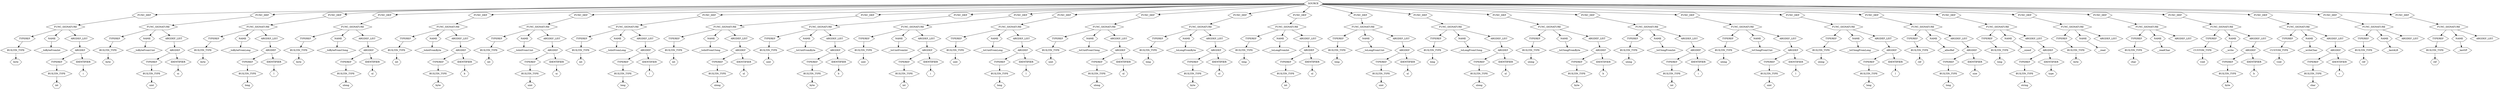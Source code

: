 digraph Tree {
    node [shape=hexagon];
    node_0 [label="SOURCE"]
    node_0 -> node_1;
    node_1 [label="FUNC_DEF"]
    node_1 -> node_2;
    node_2 [label="FUNC_SIGNATURE"]
    node_2 -> node_3;
    node_3 [label="TYPEREF"]
    node_3 -> node_4;
    node_4 [label="BUILTIN_TYPE"]
    node_4 -> node_5;
    node_5 [label="byte"]
    node_2 -> node_6;
    node_6 [label="NAME"]
    node_6 -> node_7;
    node_7 [label="__toByteFromInt"]
    node_2 -> node_8;
    node_8 [label="ARGDEF_LIST"]
    node_8 -> node_9;
    node_9 [label="ARGDEF"]
    node_9 -> node_10;
    node_10 [label="TYPEREF"]
    node_10 -> node_11;
    node_11 [label="BUILTIN_TYPE"]
    node_11 -> node_12;
    node_12 [label="int"]
    node_9 -> node_13;
    node_13 [label="IDENTIFIER"]
    node_13 -> node_14;
    node_14 [label="i"]
    node_0 -> node_15;
    node_15 [label="FUNC_DEF"]
    node_15 -> node_16;
    node_16 [label="FUNC_SIGNATURE"]
    node_16 -> node_17;
    node_17 [label="TYPEREF"]
    node_17 -> node_18;
    node_18 [label="BUILTIN_TYPE"]
    node_18 -> node_19;
    node_19 [label="byte"]
    node_16 -> node_20;
    node_20 [label="NAME"]
    node_20 -> node_21;
    node_21 [label="__toByteFromUint"]
    node_16 -> node_22;
    node_22 [label="ARGDEF_LIST"]
    node_22 -> node_23;
    node_23 [label="ARGDEF"]
    node_23 -> node_24;
    node_24 [label="TYPEREF"]
    node_24 -> node_25;
    node_25 [label="BUILTIN_TYPE"]
    node_25 -> node_26;
    node_26 [label="uint"]
    node_23 -> node_27;
    node_27 [label="IDENTIFIER"]
    node_27 -> node_28;
    node_28 [label="ui"]
    node_0 -> node_29;
    node_29 [label="FUNC_DEF"]
    node_29 -> node_30;
    node_30 [label="FUNC_SIGNATURE"]
    node_30 -> node_31;
    node_31 [label="TYPEREF"]
    node_31 -> node_32;
    node_32 [label="BUILTIN_TYPE"]
    node_32 -> node_33;
    node_33 [label="byte"]
    node_30 -> node_34;
    node_34 [label="NAME"]
    node_34 -> node_35;
    node_35 [label="__toByteFromLong"]
    node_30 -> node_36;
    node_36 [label="ARGDEF_LIST"]
    node_36 -> node_37;
    node_37 [label="ARGDEF"]
    node_37 -> node_38;
    node_38 [label="TYPEREF"]
    node_38 -> node_39;
    node_39 [label="BUILTIN_TYPE"]
    node_39 -> node_40;
    node_40 [label="long"]
    node_37 -> node_41;
    node_41 [label="IDENTIFIER"]
    node_41 -> node_42;
    node_42 [label="l"]
    node_0 -> node_43;
    node_43 [label="FUNC_DEF"]
    node_43 -> node_44;
    node_44 [label="FUNC_SIGNATURE"]
    node_44 -> node_45;
    node_45 [label="TYPEREF"]
    node_45 -> node_46;
    node_46 [label="BUILTIN_TYPE"]
    node_46 -> node_47;
    node_47 [label="byte"]
    node_44 -> node_48;
    node_48 [label="NAME"]
    node_48 -> node_49;
    node_49 [label="__toByteFromUlong"]
    node_44 -> node_50;
    node_50 [label="ARGDEF_LIST"]
    node_50 -> node_51;
    node_51 [label="ARGDEF"]
    node_51 -> node_52;
    node_52 [label="TYPEREF"]
    node_52 -> node_53;
    node_53 [label="BUILTIN_TYPE"]
    node_53 -> node_54;
    node_54 [label="ulong"]
    node_51 -> node_55;
    node_55 [label="IDENTIFIER"]
    node_55 -> node_56;
    node_56 [label="ul"]
    node_0 -> node_57;
    node_57 [label="FUNC_DEF"]
    node_57 -> node_58;
    node_58 [label="FUNC_SIGNATURE"]
    node_58 -> node_59;
    node_59 [label="TYPEREF"]
    node_59 -> node_60;
    node_60 [label="BUILTIN_TYPE"]
    node_60 -> node_61;
    node_61 [label="int"]
    node_58 -> node_62;
    node_62 [label="NAME"]
    node_62 -> node_63;
    node_63 [label="__toIntFromByte"]
    node_58 -> node_64;
    node_64 [label="ARGDEF_LIST"]
    node_64 -> node_65;
    node_65 [label="ARGDEF"]
    node_65 -> node_66;
    node_66 [label="TYPEREF"]
    node_66 -> node_67;
    node_67 [label="BUILTIN_TYPE"]
    node_67 -> node_68;
    node_68 [label="byte"]
    node_65 -> node_69;
    node_69 [label="IDENTIFIER"]
    node_69 -> node_70;
    node_70 [label="b"]
    node_0 -> node_71;
    node_71 [label="FUNC_DEF"]
    node_71 -> node_72;
    node_72 [label="FUNC_SIGNATURE"]
    node_72 -> node_73;
    node_73 [label="TYPEREF"]
    node_73 -> node_74;
    node_74 [label="BUILTIN_TYPE"]
    node_74 -> node_75;
    node_75 [label="int"]
    node_72 -> node_76;
    node_76 [label="NAME"]
    node_76 -> node_77;
    node_77 [label="__toIntFromUint"]
    node_72 -> node_78;
    node_78 [label="ARGDEF_LIST"]
    node_78 -> node_79;
    node_79 [label="ARGDEF"]
    node_79 -> node_80;
    node_80 [label="TYPEREF"]
    node_80 -> node_81;
    node_81 [label="BUILTIN_TYPE"]
    node_81 -> node_82;
    node_82 [label="uint"]
    node_79 -> node_83;
    node_83 [label="IDENTIFIER"]
    node_83 -> node_84;
    node_84 [label="ui"]
    node_0 -> node_85;
    node_85 [label="FUNC_DEF"]
    node_85 -> node_86;
    node_86 [label="FUNC_SIGNATURE"]
    node_86 -> node_87;
    node_87 [label="TYPEREF"]
    node_87 -> node_88;
    node_88 [label="BUILTIN_TYPE"]
    node_88 -> node_89;
    node_89 [label="int"]
    node_86 -> node_90;
    node_90 [label="NAME"]
    node_90 -> node_91;
    node_91 [label="__toIntFromLong"]
    node_86 -> node_92;
    node_92 [label="ARGDEF_LIST"]
    node_92 -> node_93;
    node_93 [label="ARGDEF"]
    node_93 -> node_94;
    node_94 [label="TYPEREF"]
    node_94 -> node_95;
    node_95 [label="BUILTIN_TYPE"]
    node_95 -> node_96;
    node_96 [label="long"]
    node_93 -> node_97;
    node_97 [label="IDENTIFIER"]
    node_97 -> node_98;
    node_98 [label="l"]
    node_0 -> node_99;
    node_99 [label="FUNC_DEF"]
    node_99 -> node_100;
    node_100 [label="FUNC_SIGNATURE"]
    node_100 -> node_101;
    node_101 [label="TYPEREF"]
    node_101 -> node_102;
    node_102 [label="BUILTIN_TYPE"]
    node_102 -> node_103;
    node_103 [label="int"]
    node_100 -> node_104;
    node_104 [label="NAME"]
    node_104 -> node_105;
    node_105 [label="__toIntFromUlong"]
    node_100 -> node_106;
    node_106 [label="ARGDEF_LIST"]
    node_106 -> node_107;
    node_107 [label="ARGDEF"]
    node_107 -> node_108;
    node_108 [label="TYPEREF"]
    node_108 -> node_109;
    node_109 [label="BUILTIN_TYPE"]
    node_109 -> node_110;
    node_110 [label="ulong"]
    node_107 -> node_111;
    node_111 [label="IDENTIFIER"]
    node_111 -> node_112;
    node_112 [label="ul"]
    node_0 -> node_113;
    node_113 [label="FUNC_DEF"]
    node_113 -> node_114;
    node_114 [label="FUNC_SIGNATURE"]
    node_114 -> node_115;
    node_115 [label="TYPEREF"]
    node_115 -> node_116;
    node_116 [label="BUILTIN_TYPE"]
    node_116 -> node_117;
    node_117 [label="uint"]
    node_114 -> node_118;
    node_118 [label="NAME"]
    node_118 -> node_119;
    node_119 [label="__toUintFromByte"]
    node_114 -> node_120;
    node_120 [label="ARGDEF_LIST"]
    node_120 -> node_121;
    node_121 [label="ARGDEF"]
    node_121 -> node_122;
    node_122 [label="TYPEREF"]
    node_122 -> node_123;
    node_123 [label="BUILTIN_TYPE"]
    node_123 -> node_124;
    node_124 [label="byte"]
    node_121 -> node_125;
    node_125 [label="IDENTIFIER"]
    node_125 -> node_126;
    node_126 [label="b"]
    node_0 -> node_127;
    node_127 [label="FUNC_DEF"]
    node_127 -> node_128;
    node_128 [label="FUNC_SIGNATURE"]
    node_128 -> node_129;
    node_129 [label="TYPEREF"]
    node_129 -> node_130;
    node_130 [label="BUILTIN_TYPE"]
    node_130 -> node_131;
    node_131 [label="uint"]
    node_128 -> node_132;
    node_132 [label="NAME"]
    node_132 -> node_133;
    node_133 [label="__toUintFromInt"]
    node_128 -> node_134;
    node_134 [label="ARGDEF_LIST"]
    node_134 -> node_135;
    node_135 [label="ARGDEF"]
    node_135 -> node_136;
    node_136 [label="TYPEREF"]
    node_136 -> node_137;
    node_137 [label="BUILTIN_TYPE"]
    node_137 -> node_138;
    node_138 [label="int"]
    node_135 -> node_139;
    node_139 [label="IDENTIFIER"]
    node_139 -> node_140;
    node_140 [label="i"]
    node_0 -> node_141;
    node_141 [label="FUNC_DEF"]
    node_141 -> node_142;
    node_142 [label="FUNC_SIGNATURE"]
    node_142 -> node_143;
    node_143 [label="TYPEREF"]
    node_143 -> node_144;
    node_144 [label="BUILTIN_TYPE"]
    node_144 -> node_145;
    node_145 [label="uint"]
    node_142 -> node_146;
    node_146 [label="NAME"]
    node_146 -> node_147;
    node_147 [label="__toUintFromLong"]
    node_142 -> node_148;
    node_148 [label="ARGDEF_LIST"]
    node_148 -> node_149;
    node_149 [label="ARGDEF"]
    node_149 -> node_150;
    node_150 [label="TYPEREF"]
    node_150 -> node_151;
    node_151 [label="BUILTIN_TYPE"]
    node_151 -> node_152;
    node_152 [label="long"]
    node_149 -> node_153;
    node_153 [label="IDENTIFIER"]
    node_153 -> node_154;
    node_154 [label="l"]
    node_0 -> node_155;
    node_155 [label="FUNC_DEF"]
    node_155 -> node_156;
    node_156 [label="FUNC_SIGNATURE"]
    node_156 -> node_157;
    node_157 [label="TYPEREF"]
    node_157 -> node_158;
    node_158 [label="BUILTIN_TYPE"]
    node_158 -> node_159;
    node_159 [label="uint"]
    node_156 -> node_160;
    node_160 [label="NAME"]
    node_160 -> node_161;
    node_161 [label="__toUintFromUlong"]
    node_156 -> node_162;
    node_162 [label="ARGDEF_LIST"]
    node_162 -> node_163;
    node_163 [label="ARGDEF"]
    node_163 -> node_164;
    node_164 [label="TYPEREF"]
    node_164 -> node_165;
    node_165 [label="BUILTIN_TYPE"]
    node_165 -> node_166;
    node_166 [label="ulong"]
    node_163 -> node_167;
    node_167 [label="IDENTIFIER"]
    node_167 -> node_168;
    node_168 [label="ul"]
    node_0 -> node_169;
    node_169 [label="FUNC_DEF"]
    node_169 -> node_170;
    node_170 [label="FUNC_SIGNATURE"]
    node_170 -> node_171;
    node_171 [label="TYPEREF"]
    node_171 -> node_172;
    node_172 [label="BUILTIN_TYPE"]
    node_172 -> node_173;
    node_173 [label="long"]
    node_170 -> node_174;
    node_174 [label="NAME"]
    node_174 -> node_175;
    node_175 [label="__toLongFromByte"]
    node_170 -> node_176;
    node_176 [label="ARGDEF_LIST"]
    node_176 -> node_177;
    node_177 [label="ARGDEF"]
    node_177 -> node_178;
    node_178 [label="TYPEREF"]
    node_178 -> node_179;
    node_179 [label="BUILTIN_TYPE"]
    node_179 -> node_180;
    node_180 [label="byte"]
    node_177 -> node_181;
    node_181 [label="IDENTIFIER"]
    node_181 -> node_182;
    node_182 [label="ul"]
    node_0 -> node_183;
    node_183 [label="FUNC_DEF"]
    node_183 -> node_184;
    node_184 [label="FUNC_SIGNATURE"]
    node_184 -> node_185;
    node_185 [label="TYPEREF"]
    node_185 -> node_186;
    node_186 [label="BUILTIN_TYPE"]
    node_186 -> node_187;
    node_187 [label="long"]
    node_184 -> node_188;
    node_188 [label="NAME"]
    node_188 -> node_189;
    node_189 [label="__toLongFromInt"]
    node_184 -> node_190;
    node_190 [label="ARGDEF_LIST"]
    node_190 -> node_191;
    node_191 [label="ARGDEF"]
    node_191 -> node_192;
    node_192 [label="TYPEREF"]
    node_192 -> node_193;
    node_193 [label="BUILTIN_TYPE"]
    node_193 -> node_194;
    node_194 [label="int"]
    node_191 -> node_195;
    node_195 [label="IDENTIFIER"]
    node_195 -> node_196;
    node_196 [label="ul"]
    node_0 -> node_197;
    node_197 [label="FUNC_DEF"]
    node_197 -> node_198;
    node_198 [label="FUNC_SIGNATURE"]
    node_198 -> node_199;
    node_199 [label="TYPEREF"]
    node_199 -> node_200;
    node_200 [label="BUILTIN_TYPE"]
    node_200 -> node_201;
    node_201 [label="long"]
    node_198 -> node_202;
    node_202 [label="NAME"]
    node_202 -> node_203;
    node_203 [label="__toLongFromUint"]
    node_198 -> node_204;
    node_204 [label="ARGDEF_LIST"]
    node_204 -> node_205;
    node_205 [label="ARGDEF"]
    node_205 -> node_206;
    node_206 [label="TYPEREF"]
    node_206 -> node_207;
    node_207 [label="BUILTIN_TYPE"]
    node_207 -> node_208;
    node_208 [label="uint"]
    node_205 -> node_209;
    node_209 [label="IDENTIFIER"]
    node_209 -> node_210;
    node_210 [label="ul"]
    node_0 -> node_211;
    node_211 [label="FUNC_DEF"]
    node_211 -> node_212;
    node_212 [label="FUNC_SIGNATURE"]
    node_212 -> node_213;
    node_213 [label="TYPEREF"]
    node_213 -> node_214;
    node_214 [label="BUILTIN_TYPE"]
    node_214 -> node_215;
    node_215 [label="long"]
    node_212 -> node_216;
    node_216 [label="NAME"]
    node_216 -> node_217;
    node_217 [label="__toLongFromUlong"]
    node_212 -> node_218;
    node_218 [label="ARGDEF_LIST"]
    node_218 -> node_219;
    node_219 [label="ARGDEF"]
    node_219 -> node_220;
    node_220 [label="TYPEREF"]
    node_220 -> node_221;
    node_221 [label="BUILTIN_TYPE"]
    node_221 -> node_222;
    node_222 [label="ulong"]
    node_219 -> node_223;
    node_223 [label="IDENTIFIER"]
    node_223 -> node_224;
    node_224 [label="ul"]
    node_0 -> node_225;
    node_225 [label="FUNC_DEF"]
    node_225 -> node_226;
    node_226 [label="FUNC_SIGNATURE"]
    node_226 -> node_227;
    node_227 [label="TYPEREF"]
    node_227 -> node_228;
    node_228 [label="BUILTIN_TYPE"]
    node_228 -> node_229;
    node_229 [label="ulong"]
    node_226 -> node_230;
    node_230 [label="NAME"]
    node_230 -> node_231;
    node_231 [label="__toUlongFromByte"]
    node_226 -> node_232;
    node_232 [label="ARGDEF_LIST"]
    node_232 -> node_233;
    node_233 [label="ARGDEF"]
    node_233 -> node_234;
    node_234 [label="TYPEREF"]
    node_234 -> node_235;
    node_235 [label="BUILTIN_TYPE"]
    node_235 -> node_236;
    node_236 [label="byte"]
    node_233 -> node_237;
    node_237 [label="IDENTIFIER"]
    node_237 -> node_238;
    node_238 [label="b"]
    node_0 -> node_239;
    node_239 [label="FUNC_DEF"]
    node_239 -> node_240;
    node_240 [label="FUNC_SIGNATURE"]
    node_240 -> node_241;
    node_241 [label="TYPEREF"]
    node_241 -> node_242;
    node_242 [label="BUILTIN_TYPE"]
    node_242 -> node_243;
    node_243 [label="ulong"]
    node_240 -> node_244;
    node_244 [label="NAME"]
    node_244 -> node_245;
    node_245 [label="__toUlongFromInt"]
    node_240 -> node_246;
    node_246 [label="ARGDEF_LIST"]
    node_246 -> node_247;
    node_247 [label="ARGDEF"]
    node_247 -> node_248;
    node_248 [label="TYPEREF"]
    node_248 -> node_249;
    node_249 [label="BUILTIN_TYPE"]
    node_249 -> node_250;
    node_250 [label="int"]
    node_247 -> node_251;
    node_251 [label="IDENTIFIER"]
    node_251 -> node_252;
    node_252 [label="i"]
    node_0 -> node_253;
    node_253 [label="FUNC_DEF"]
    node_253 -> node_254;
    node_254 [label="FUNC_SIGNATURE"]
    node_254 -> node_255;
    node_255 [label="TYPEREF"]
    node_255 -> node_256;
    node_256 [label="BUILTIN_TYPE"]
    node_256 -> node_257;
    node_257 [label="ulong"]
    node_254 -> node_258;
    node_258 [label="NAME"]
    node_258 -> node_259;
    node_259 [label="__toUlongFromUint"]
    node_254 -> node_260;
    node_260 [label="ARGDEF_LIST"]
    node_260 -> node_261;
    node_261 [label="ARGDEF"]
    node_261 -> node_262;
    node_262 [label="TYPEREF"]
    node_262 -> node_263;
    node_263 [label="BUILTIN_TYPE"]
    node_263 -> node_264;
    node_264 [label="uint"]
    node_261 -> node_265;
    node_265 [label="IDENTIFIER"]
    node_265 -> node_266;
    node_266 [label="l"]
    node_0 -> node_267;
    node_267 [label="FUNC_DEF"]
    node_267 -> node_268;
    node_268 [label="FUNC_SIGNATURE"]
    node_268 -> node_269;
    node_269 [label="TYPEREF"]
    node_269 -> node_270;
    node_270 [label="BUILTIN_TYPE"]
    node_270 -> node_271;
    node_271 [label="ulong"]
    node_268 -> node_272;
    node_272 [label="NAME"]
    node_272 -> node_273;
    node_273 [label="__toUlongFromLong"]
    node_268 -> node_274;
    node_274 [label="ARGDEF_LIST"]
    node_274 -> node_275;
    node_275 [label="ARGDEF"]
    node_275 -> node_276;
    node_276 [label="TYPEREF"]
    node_276 -> node_277;
    node_277 [label="BUILTIN_TYPE"]
    node_277 -> node_278;
    node_278 [label="long"]
    node_275 -> node_279;
    node_279 [label="IDENTIFIER"]
    node_279 -> node_280;
    node_280 [label="l"]
    node_0 -> node_281;
    node_281 [label="FUNC_DEF"]
    node_281 -> node_282;
    node_282 [label="FUNC_SIGNATURE"]
    node_282 -> node_283;
    node_283 [label="TYPEREF"]
    node_283 -> node_284;
    node_284 [label="BUILTIN_TYPE"]
    node_284 -> node_285;
    node_285 [label="ref"]
    node_282 -> node_286;
    node_286 [label="NAME"]
    node_286 -> node_287;
    node_287 [label="__allocRef"]
    node_282 -> node_288;
    node_288 [label="ARGDEF_LIST"]
    node_288 -> node_289;
    node_289 [label="ARGDEF"]
    node_289 -> node_290;
    node_290 [label="TYPEREF"]
    node_290 -> node_291;
    node_291 [label="BUILTIN_TYPE"]
    node_291 -> node_292;
    node_292 [label="long"]
    node_289 -> node_293;
    node_293 [label="IDENTIFIER"]
    node_293 -> node_294;
    node_294 [label="size"]
    node_0 -> node_295;
    node_295 [label="FUNC_DEF"]
    node_295 -> node_296;
    node_296 [label="FUNC_SIGNATURE"]
    node_296 -> node_297;
    node_297 [label="TYPEREF"]
    node_297 -> node_298;
    node_298 [label="BUILTIN_TYPE"]
    node_298 -> node_299;
    node_299 [label="long"]
    node_296 -> node_300;
    node_300 [label="NAME"]
    node_300 -> node_301;
    node_301 [label="__sizeof"]
    node_296 -> node_302;
    node_302 [label="ARGDEF_LIST"]
    node_302 -> node_303;
    node_303 [label="ARGDEF"]
    node_303 -> node_304;
    node_304 [label="TYPEREF"]
    node_304 -> node_305;
    node_305 [label="BUILTIN_TYPE"]
    node_305 -> node_306;
    node_306 [label="string"]
    node_303 -> node_307;
    node_307 [label="IDENTIFIER"]
    node_307 -> node_308;
    node_308 [label="type"]
    node_0 -> node_309;
    node_309 [label="FUNC_DEF"]
    node_309 -> node_310;
    node_310 [label="FUNC_SIGNATURE"]
    node_310 -> node_311;
    node_311 [label="TYPEREF"]
    node_311 -> node_312;
    node_312 [label="BUILTIN_TYPE"]
    node_312 -> node_313;
    node_313 [label="byte"]
    node_310 -> node_314;
    node_314 [label="NAME"]
    node_314 -> node_315;
    node_315 [label="__read"]
    node_310 -> node_316;
    node_316 [label="ARGDEF_LIST"]
    node_0 -> node_317;
    node_317 [label="FUNC_DEF"]
    node_317 -> node_318;
    node_318 [label="FUNC_SIGNATURE"]
    node_318 -> node_319;
    node_319 [label="TYPEREF"]
    node_319 -> node_320;
    node_320 [label="BUILTIN_TYPE"]
    node_320 -> node_321;
    node_321 [label="char"]
    node_318 -> node_322;
    node_322 [label="NAME"]
    node_322 -> node_323;
    node_323 [label="__readChar"]
    node_318 -> node_324;
    node_324 [label="ARGDEF_LIST"]
    node_0 -> node_325;
    node_325 [label="FUNC_DEF"]
    node_325 -> node_326;
    node_326 [label="FUNC_SIGNATURE"]
    node_326 -> node_327;
    node_327 [label="TYPEREF"]
    node_327 -> node_328;
    node_328 [label="CUSTOM_TYPE"]
    node_328 -> node_329;
    node_329 [label="void"]
    node_326 -> node_330;
    node_330 [label="NAME"]
    node_330 -> node_331;
    node_331 [label="__write"]
    node_326 -> node_332;
    node_332 [label="ARGDEF_LIST"]
    node_332 -> node_333;
    node_333 [label="ARGDEF"]
    node_333 -> node_334;
    node_334 [label="TYPEREF"]
    node_334 -> node_335;
    node_335 [label="BUILTIN_TYPE"]
    node_335 -> node_336;
    node_336 [label="byte"]
    node_333 -> node_337;
    node_337 [label="IDENTIFIER"]
    node_337 -> node_338;
    node_338 [label="b"]
    node_0 -> node_339;
    node_339 [label="FUNC_DEF"]
    node_339 -> node_340;
    node_340 [label="FUNC_SIGNATURE"]
    node_340 -> node_341;
    node_341 [label="TYPEREF"]
    node_341 -> node_342;
    node_342 [label="CUSTOM_TYPE"]
    node_342 -> node_343;
    node_343 [label="void"]
    node_340 -> node_344;
    node_344 [label="NAME"]
    node_344 -> node_345;
    node_345 [label="__writeChar"]
    node_340 -> node_346;
    node_346 [label="ARGDEF_LIST"]
    node_346 -> node_347;
    node_347 [label="ARGDEF"]
    node_347 -> node_348;
    node_348 [label="TYPEREF"]
    node_348 -> node_349;
    node_349 [label="BUILTIN_TYPE"]
    node_349 -> node_350;
    node_350 [label="char"]
    node_347 -> node_351;
    node_351 [label="IDENTIFIER"]
    node_351 -> node_352;
    node_352 [label="c"]
    node_0 -> node_353;
    node_353 [label="FUNC_DEF"]
    node_353 -> node_354;
    node_354 [label="FUNC_SIGNATURE"]
    node_354 -> node_355;
    node_355 [label="TYPEREF"]
    node_355 -> node_356;
    node_356 [label="BUILTIN_TYPE"]
    node_356 -> node_357;
    node_357 [label="ref"]
    node_354 -> node_358;
    node_358 [label="NAME"]
    node_358 -> node_359;
    node_359 [label="__lastALR"]
    node_354 -> node_360;
    node_360 [label="ARGDEF_LIST"]
    node_0 -> node_361;
    node_361 [label="FUNC_DEF"]
    node_361 -> node_362;
    node_362 [label="FUNC_SIGNATURE"]
    node_362 -> node_363;
    node_363 [label="TYPEREF"]
    node_363 -> node_364;
    node_364 [label="BUILTIN_TYPE"]
    node_364 -> node_365;
    node_365 [label="ref"]
    node_362 -> node_366;
    node_366 [label="NAME"]
    node_366 -> node_367;
    node_367 [label="__lastSP"]
    node_362 -> node_368;
    node_368 [label="ARGDEF_LIST"]
}
